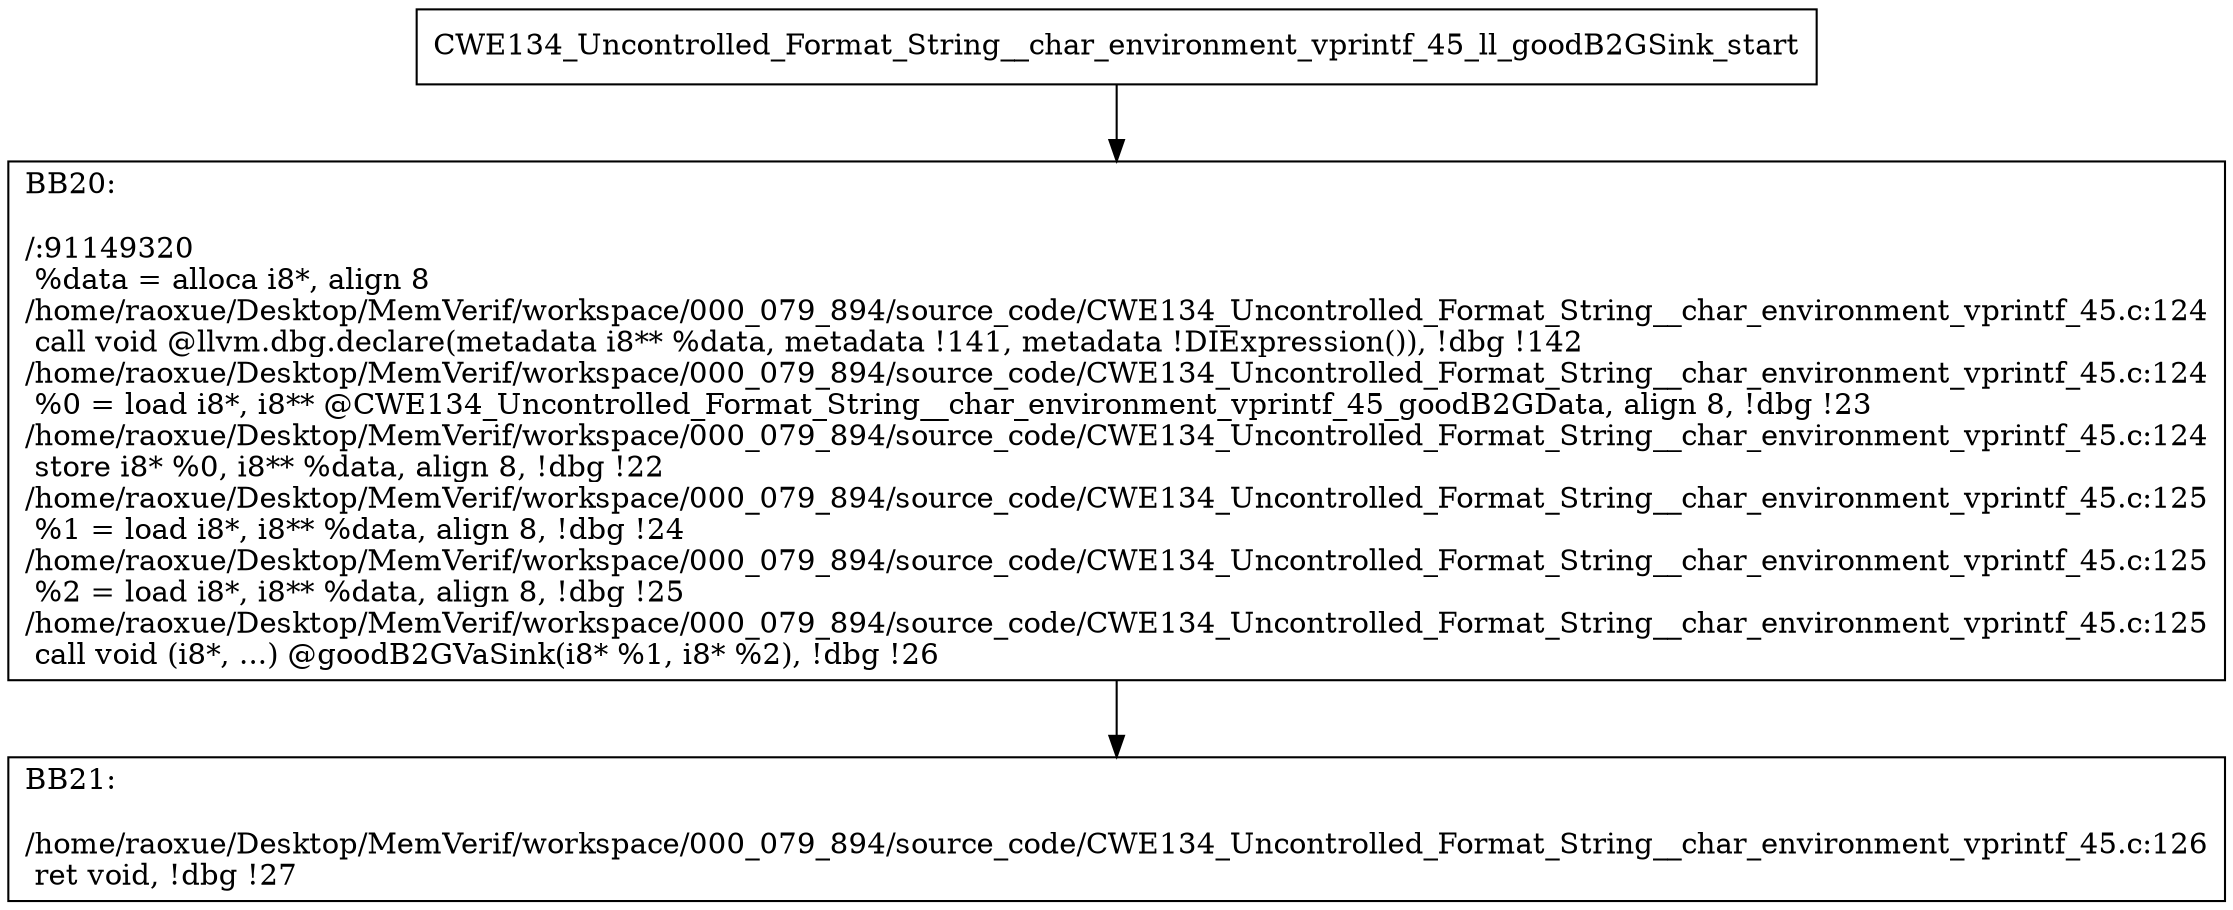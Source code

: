 digraph "CFG for'CWE134_Uncontrolled_Format_String__char_environment_vprintf_45_ll_goodB2GSink' function" {
	BBCWE134_Uncontrolled_Format_String__char_environment_vprintf_45_ll_goodB2GSink_start[shape=record,label="{CWE134_Uncontrolled_Format_String__char_environment_vprintf_45_ll_goodB2GSink_start}"];
	BBCWE134_Uncontrolled_Format_String__char_environment_vprintf_45_ll_goodB2GSink_start-> CWE134_Uncontrolled_Format_String__char_environment_vprintf_45_ll_goodB2GSinkBB20;
	CWE134_Uncontrolled_Format_String__char_environment_vprintf_45_ll_goodB2GSinkBB20 [shape=record, label="{BB20:\l\l/:91149320\l
  %data = alloca i8*, align 8\l
/home/raoxue/Desktop/MemVerif/workspace/000_079_894/source_code/CWE134_Uncontrolled_Format_String__char_environment_vprintf_45.c:124\l
  call void @llvm.dbg.declare(metadata i8** %data, metadata !141, metadata !DIExpression()), !dbg !142\l
/home/raoxue/Desktop/MemVerif/workspace/000_079_894/source_code/CWE134_Uncontrolled_Format_String__char_environment_vprintf_45.c:124\l
  %0 = load i8*, i8** @CWE134_Uncontrolled_Format_String__char_environment_vprintf_45_goodB2GData, align 8, !dbg !23\l
/home/raoxue/Desktop/MemVerif/workspace/000_079_894/source_code/CWE134_Uncontrolled_Format_String__char_environment_vprintf_45.c:124\l
  store i8* %0, i8** %data, align 8, !dbg !22\l
/home/raoxue/Desktop/MemVerif/workspace/000_079_894/source_code/CWE134_Uncontrolled_Format_String__char_environment_vprintf_45.c:125\l
  %1 = load i8*, i8** %data, align 8, !dbg !24\l
/home/raoxue/Desktop/MemVerif/workspace/000_079_894/source_code/CWE134_Uncontrolled_Format_String__char_environment_vprintf_45.c:125\l
  %2 = load i8*, i8** %data, align 8, !dbg !25\l
/home/raoxue/Desktop/MemVerif/workspace/000_079_894/source_code/CWE134_Uncontrolled_Format_String__char_environment_vprintf_45.c:125\l
  call void (i8*, ...) @goodB2GVaSink(i8* %1, i8* %2), !dbg !26\l
}"];
	CWE134_Uncontrolled_Format_String__char_environment_vprintf_45_ll_goodB2GSinkBB20-> CWE134_Uncontrolled_Format_String__char_environment_vprintf_45_ll_goodB2GSinkBB21;
	CWE134_Uncontrolled_Format_String__char_environment_vprintf_45_ll_goodB2GSinkBB21 [shape=record, label="{BB21:\l\l/home/raoxue/Desktop/MemVerif/workspace/000_079_894/source_code/CWE134_Uncontrolled_Format_String__char_environment_vprintf_45.c:126\l
  ret void, !dbg !27\l
}"];
}
